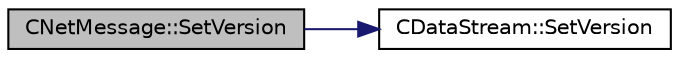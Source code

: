 digraph "CNetMessage::SetVersion"
{
  edge [fontname="Helvetica",fontsize="10",labelfontname="Helvetica",labelfontsize="10"];
  node [fontname="Helvetica",fontsize="10",shape=record];
  rankdir="LR";
  Node17 [label="CNetMessage::SetVersion",height=0.2,width=0.4,color="black", fillcolor="grey75", style="filled", fontcolor="black"];
  Node17 -> Node18 [color="midnightblue",fontsize="10",style="solid",fontname="Helvetica"];
  Node18 [label="CDataStream::SetVersion",height=0.2,width=0.4,color="black", fillcolor="white", style="filled",URL="$class_c_data_stream.html#a267d1315f3f9e9bcf9e7168beaa240c4"];
}
